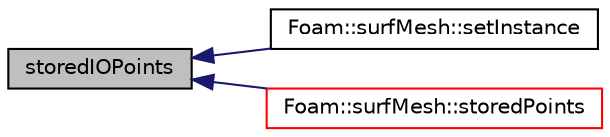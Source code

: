 digraph "storedIOPoints"
{
  bgcolor="transparent";
  edge [fontname="Helvetica",fontsize="10",labelfontname="Helvetica",labelfontsize="10"];
  node [fontname="Helvetica",fontsize="10",shape=record];
  rankdir="LR";
  Node1 [label="storedIOPoints",height=0.2,width=0.4,color="black", fillcolor="grey75", style="filled", fontcolor="black"];
  Node1 -> Node2 [dir="back",color="midnightblue",fontsize="10",style="solid",fontname="Helvetica"];
  Node2 [label="Foam::surfMesh::setInstance",height=0.2,width=0.4,color="black",URL="$a02503.html#add9813891a074bebd77384af1717b0bf",tooltip="Set the instance for mesh files. "];
  Node1 -> Node3 [dir="back",color="midnightblue",fontsize="10",style="solid",fontname="Helvetica"];
  Node3 [label="Foam::surfMesh::storedPoints",height=0.2,width=0.4,color="red",URL="$a02503.html#a42d63b7b3dcf589fbe1c4cd2bc8e3d9b",tooltip="Non-const access to global points. "];
}
